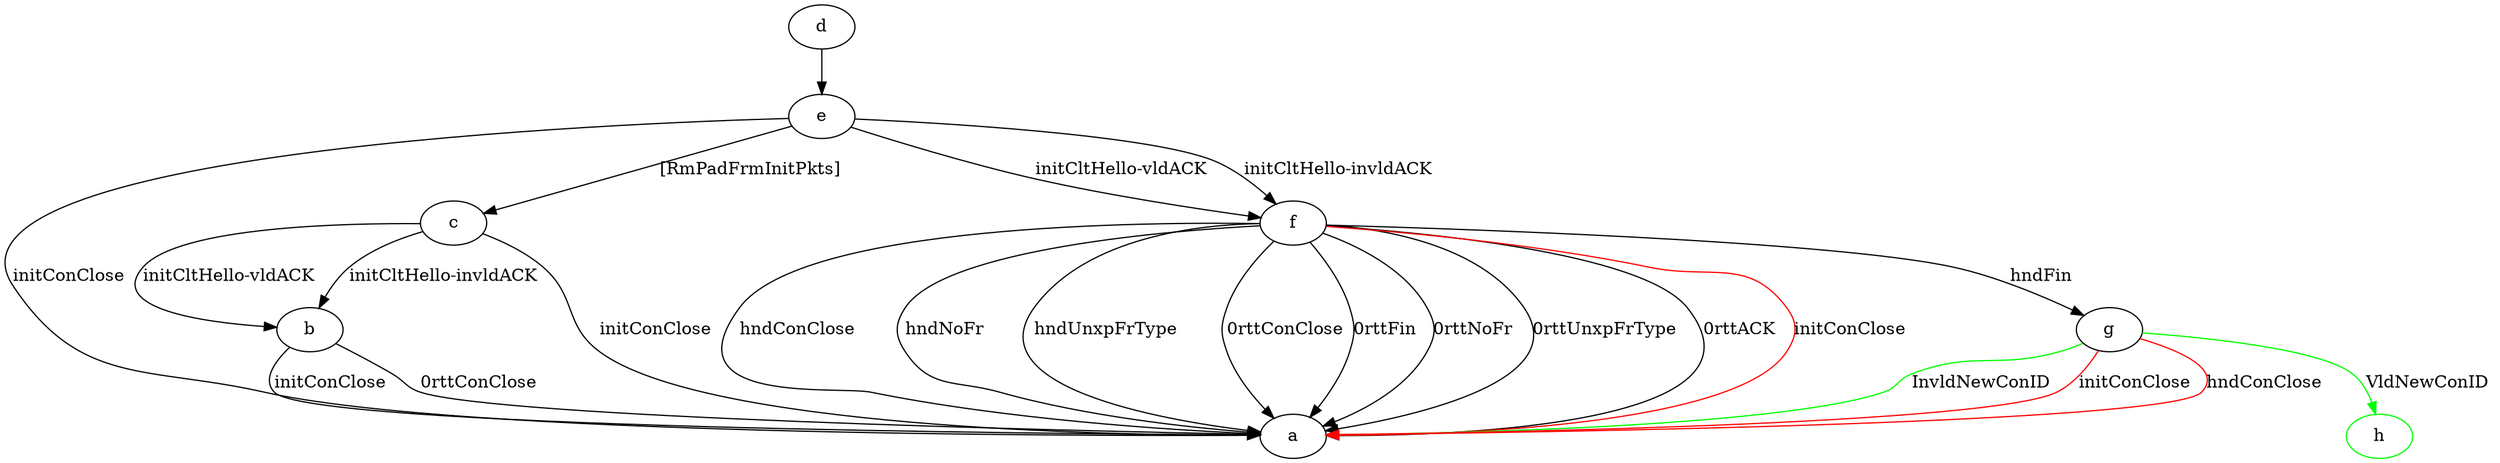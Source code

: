 digraph "" {
	b -> a	[key=0,
		label="initConClose "];
	b -> a	[key=1,
		label="0rttConClose "];
	c -> a	[key=0,
		label="initConClose "];
	c -> b	[key=0,
		label="initCltHello-vldACK "];
	c -> b	[key=1,
		label="initCltHello-invldACK "];
	d -> e	[key=0];
	e -> a	[key=0,
		label="initConClose "];
	e -> c	[key=0,
		label="[RmPadFrmInitPkts] "];
	e -> f	[key=0,
		label="initCltHello-vldACK "];
	e -> f	[key=1,
		label="initCltHello-invldACK "];
	f -> a	[key=0,
		label="hndConClose "];
	f -> a	[key=1,
		label="hndNoFr "];
	f -> a	[key=2,
		label="hndUnxpFrType "];
	f -> a	[key=3,
		label="0rttConClose "];
	f -> a	[key=4,
		label="0rttFin "];
	f -> a	[key=5,
		label="0rttNoFr "];
	f -> a	[key=6,
		label="0rttUnxpFrType "];
	f -> a	[key=7,
		label="0rttACK "];
	f -> a	[key=8,
		color=red,
		label="initConClose "];
	f -> g	[key=0,
		label="hndFin "];
	g -> a	[key=0,
		color=green,
		label="InvldNewConID "];
	g -> a	[key=1,
		color=red,
		label="initConClose "];
	g -> a	[key=2,
		color=red,
		label="hndConClose "];
	h	[color=green];
	g -> h	[key=0,
		color=green,
		label="VldNewConID "];
}
